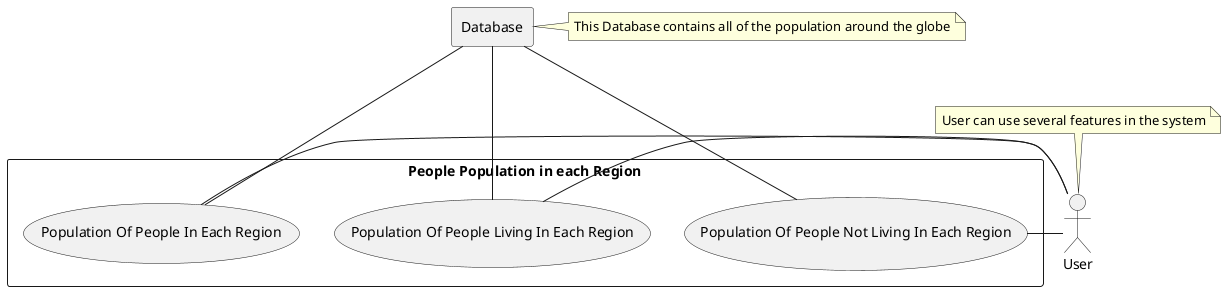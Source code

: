 @startuml
    actor user as "User"
        note top of user: User can use several features in the system
        rectangle db as "Database"
        note right of db: This Database contains all of the population around the globe
    rectangle "People Population in each Region"{
        usecase PC1 as "Population Of People In Each Region"
        usecase PC2 as "Population Of People Living In Each Region"
        usecase PC3 as "Population Of People Not Living In Each Region"
        user - PC1
        user - PC2
        user - PC3
        db --- PC1
        db --- PC2
        db --- PC3
    }
@enduml